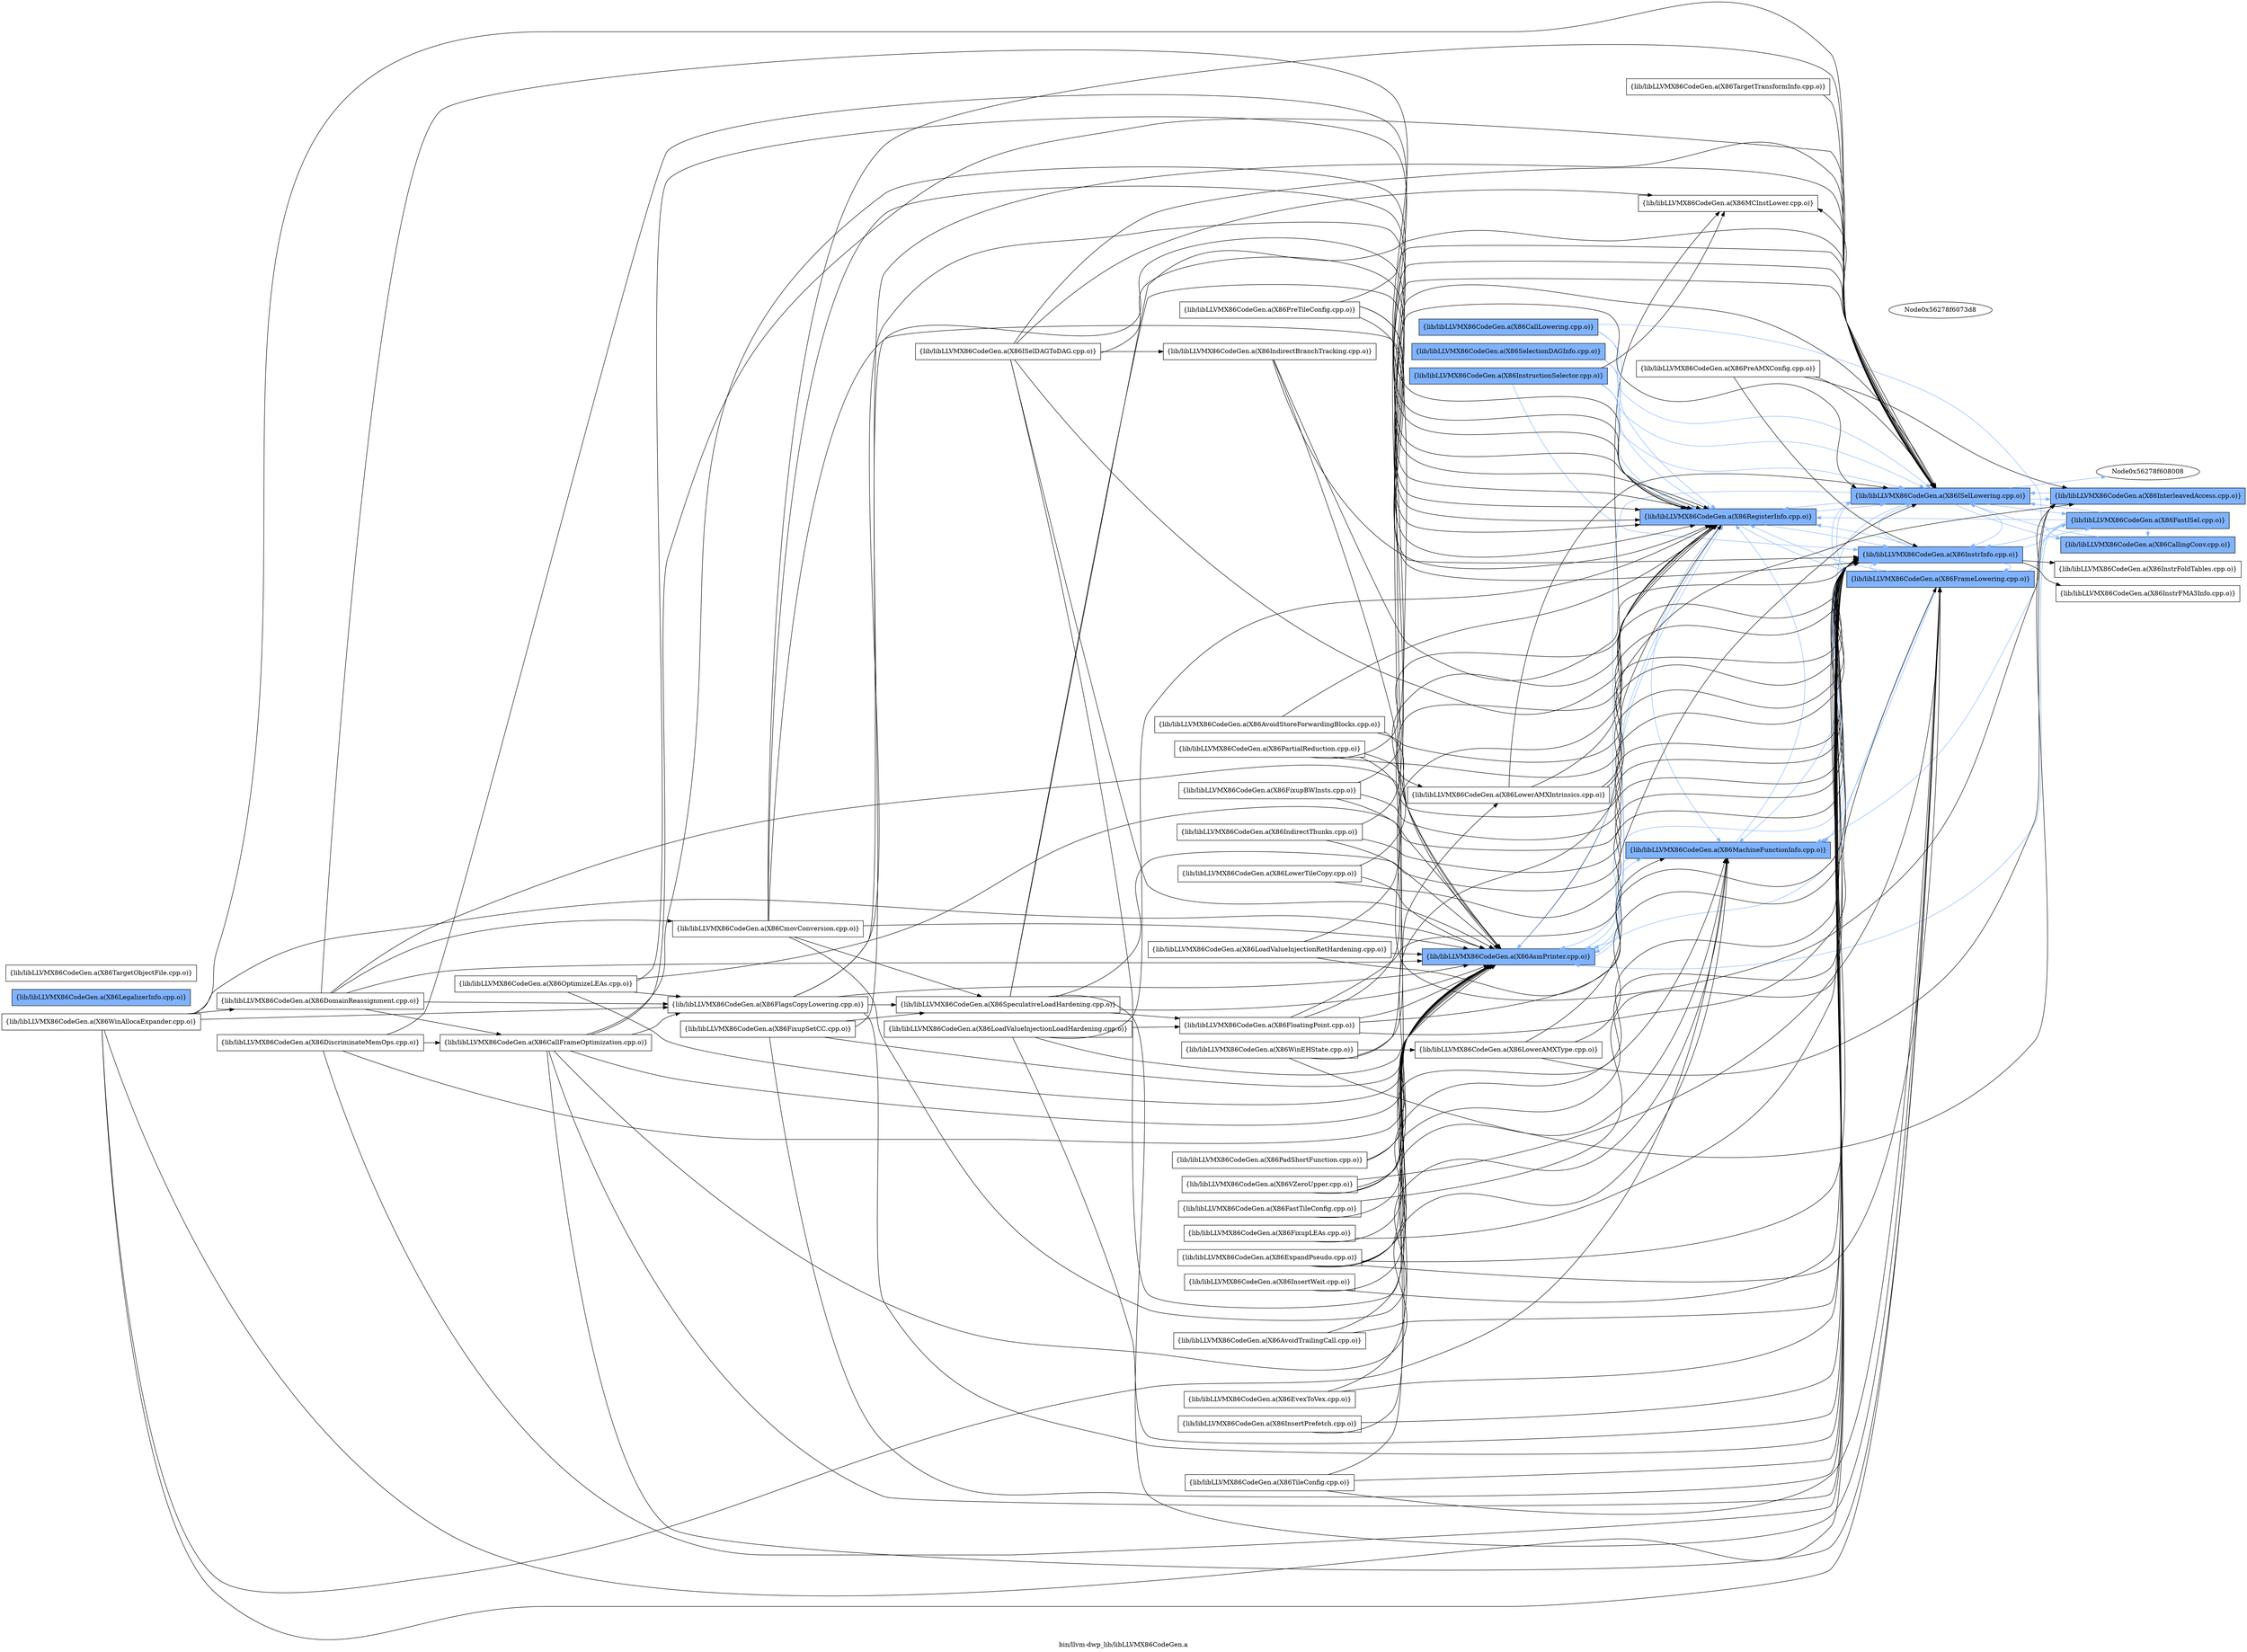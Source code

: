 digraph "bin/llvm-dwp_lib/libLLVMX86CodeGen.a" {
	label="bin/llvm-dwp_lib/libLLVMX86CodeGen.a";
	rankdir=LR;
	{ rank=same; Node0x56278f613c28;  }
	{ rank=same; Node0x56278f614da8; Node0x56278f6103e8; Node0x56278f610118;  }
	{ rank=same; Node0x56278f6073d8; Node0x56278f60b3e8; Node0x56278f609ea8; Node0x56278f60acb8;  }
	{ rank=same; Node0x56278f60bb68; Node0x56278f6093b8; Node0x56278f609688; Node0x56278f608008; Node0x56278f60a0d8; Node0x56278f6086e8;  }

	Node0x56278f613c28 [shape=record,shape=box,group=1,style=filled,fillcolor="0.600000 0.5 1",label="{lib/libLLVMX86CodeGen.a(X86AsmPrinter.cpp.o)}"];
	Node0x56278f613c28 -> Node0x56278f614da8;
	Node0x56278f613c28 -> Node0x56278f6103e8[color="0.600000 0.5 1"];
	Node0x56278f613c28 -> Node0x56278f610118[color="0.600000 0.5 1"];
	Node0x56278f614da8 [shape=record,shape=box,group=0,label="{lib/libLLVMX86CodeGen.a(X86MCInstLower.cpp.o)}"];
	Node0x56278f6103e8 [shape=record,shape=box,group=1,style=filled,fillcolor="0.600000 0.5 1",label="{lib/libLLVMX86CodeGen.a(X86MachineFunctionInfo.cpp.o)}"];
	Node0x56278f6103e8 -> Node0x56278f613c28[color="0.600000 0.5 1"];
	Node0x56278f6103e8 -> Node0x56278f610118[color="0.600000 0.5 1"];
	Node0x56278f610118 [shape=record,shape=box,group=1,style=filled,fillcolor="0.600000 0.5 1",label="{lib/libLLVMX86CodeGen.a(X86RegisterInfo.cpp.o)}"];
	Node0x56278f610118 -> Node0x56278f613c28[color="0.600000 0.5 1"];
	Node0x56278f610118 -> Node0x56278f6103e8[color="0.600000 0.5 1"];
	Node0x56278f610118 -> Node0x56278f60b3e8[color="0.600000 0.5 1"];
	Node0x56278f610118 -> Node0x56278f609ea8[color="0.600000 0.5 1"];
	Node0x56278f610118 -> Node0x56278f60acb8[color="0.600000 0.5 1"];
	Node0x56278f60b3e8 [shape=record,shape=box,group=1,style=filled,fillcolor="0.600000 0.5 1",label="{lib/libLLVMX86CodeGen.a(X86ISelLowering.cpp.o)}"];
	Node0x56278f60b3e8 -> Node0x56278f613c28[color="0.600000 0.5 1"];
	Node0x56278f60b3e8 -> Node0x56278f614da8;
	Node0x56278f60b3e8 -> Node0x56278f6103e8[color="0.600000 0.5 1"];
	Node0x56278f60b3e8 -> Node0x56278f610118[color="0.600000 0.5 1"];
	Node0x56278f60b3e8 -> Node0x56278f60bb68[color="0.600000 0.5 1"];
	Node0x56278f60b3e8 -> Node0x56278f609ea8[color="0.600000 0.5 1"];
	Node0x56278f60b3e8 -> Node0x56278f60acb8[color="0.600000 0.5 1"];
	Node0x56278f60b3e8 -> Node0x56278f6093b8[color="0.600000 0.5 1"];
	Node0x56278f60b3e8 -> Node0x56278f609688[color="0.600000 0.5 1"];
	Node0x56278f60b3e8 -> Node0x56278f608008[color="0.600000 0.5 1"];
	Node0x56278f609ea8 [shape=record,shape=box,group=1,style=filled,fillcolor="0.600000 0.5 1",label="{lib/libLLVMX86CodeGen.a(X86InstrInfo.cpp.o)}"];
	Node0x56278f609ea8 -> Node0x56278f613c28[color="0.600000 0.5 1"];
	Node0x56278f609ea8 -> Node0x56278f6103e8[color="0.600000 0.5 1"];
	Node0x56278f609ea8 -> Node0x56278f610118[color="0.600000 0.5 1"];
	Node0x56278f609ea8 -> Node0x56278f60b3e8[color="0.600000 0.5 1"];
	Node0x56278f609ea8 -> Node0x56278f60bb68[color="0.600000 0.5 1"];
	Node0x56278f609ea8 -> Node0x56278f60a0d8;
	Node0x56278f609ea8 -> Node0x56278f60acb8[color="0.600000 0.5 1"];
	Node0x56278f609ea8 -> Node0x56278f6086e8;
	Node0x56278f60acb8 [shape=record,shape=box,group=1,style=filled,fillcolor="0.600000 0.5 1",label="{lib/libLLVMX86CodeGen.a(X86FrameLowering.cpp.o)}"];
	Node0x56278f60acb8 -> Node0x56278f613c28[color="0.600000 0.5 1"];
	Node0x56278f60acb8 -> Node0x56278f6103e8[color="0.600000 0.5 1"];
	Node0x56278f60acb8 -> Node0x56278f610118[color="0.600000 0.5 1"];
	Node0x56278f60acb8 -> Node0x56278f60b3e8[color="0.600000 0.5 1"];
	Node0x56278f60acb8 -> Node0x56278f60bb68[color="0.600000 0.5 1"];
	Node0x56278f60acb8 -> Node0x56278f609ea8[color="0.600000 0.5 1"];
	Node0x56278f60bb68 [shape=record,shape=box,group=1,style=filled,fillcolor="0.600000 0.5 1",label="{lib/libLLVMX86CodeGen.a(X86FastISel.cpp.o)}"];
	Node0x56278f60bb68 -> Node0x56278f613c28[color="0.600000 0.5 1"];
	Node0x56278f60bb68 -> Node0x56278f6103e8[color="0.600000 0.5 1"];
	Node0x56278f60bb68 -> Node0x56278f610118[color="0.600000 0.5 1"];
	Node0x56278f60bb68 -> Node0x56278f60b3e8[color="0.600000 0.5 1"];
	Node0x56278f60bb68 -> Node0x56278f609ea8[color="0.600000 0.5 1"];
	Node0x56278f60bb68 -> Node0x56278f6093b8[color="0.600000 0.5 1"];
	Node0x56278f6093b8 [shape=record,shape=box,group=1,style=filled,fillcolor="0.600000 0.5 1",label="{lib/libLLVMX86CodeGen.a(X86CallingConv.cpp.o)}"];
	Node0x56278f6093b8 -> Node0x56278f60b3e8[color="0.600000 0.5 1"];
	Node0x56278f609688 [shape=record,shape=box,group=1,style=filled,fillcolor="0.600000 0.5 1",label="{lib/libLLVMX86CodeGen.a(X86InterleavedAccess.cpp.o)}"];
	Node0x56278f609688 -> Node0x56278f60b3e8[color="0.600000 0.5 1"];
	Node0x56278f60a0d8 [shape=record,shape=box,group=0,label="{lib/libLLVMX86CodeGen.a(X86InstrFoldTables.cpp.o)}"];
	Node0x56278f6086e8 [shape=record,shape=box,group=0,label="{lib/libLLVMX86CodeGen.a(X86InstrFMA3Info.cpp.o)}"];
	Node0x56278f608198 [shape=record,shape=box,group=1,style=filled,fillcolor="0.600000 0.5 1",label="{lib/libLLVMX86CodeGen.a(X86SelectionDAGInfo.cpp.o)}"];
	Node0x56278f608198 -> Node0x56278f610118[color="0.600000 0.5 1"];
	Node0x56278f608198 -> Node0x56278f60b3e8[color="0.600000 0.5 1"];
	Node0x56278f6095e8 [shape=record,shape=box,group=1,style=filled,fillcolor="0.600000 0.5 1",label="{lib/libLLVMX86CodeGen.a(X86CallLowering.cpp.o)}"];
	Node0x56278f6095e8 -> Node0x56278f610118[color="0.600000 0.5 1"];
	Node0x56278f6095e8 -> Node0x56278f60b3e8[color="0.600000 0.5 1"];
	Node0x56278f6095e8 -> Node0x56278f6093b8[color="0.600000 0.5 1"];
	Node0x56278f608968 [shape=record,shape=box,group=1,style=filled,fillcolor="0.600000 0.5 1",label="{lib/libLLVMX86CodeGen.a(X86LegalizerInfo.cpp.o)}"];
	Node0x56278f608558 [shape=record,shape=box,group=1,style=filled,fillcolor="0.600000 0.5 1",label="{lib/libLLVMX86CodeGen.a(X86InstructionSelector.cpp.o)}"];
	Node0x56278f608558 -> Node0x56278f614da8;
	Node0x56278f608558 -> Node0x56278f610118[color="0.600000 0.5 1"];
	Node0x56278f608558 -> Node0x56278f60b3e8[color="0.600000 0.5 1"];
	Node0x56278f608558 -> Node0x56278f609ea8[color="0.600000 0.5 1"];
	Node0x56278f612f08 [shape=record,shape=box,group=0,label="{lib/libLLVMX86CodeGen.a(X86ExpandPseudo.cpp.o)}"];
	Node0x56278f612f08 -> Node0x56278f613c28;
	Node0x56278f612f08 -> Node0x56278f6103e8;
	Node0x56278f612f08 -> Node0x56278f60b3e8;
	Node0x56278f612f08 -> Node0x56278f609ea8;
	Node0x56278f612f08 -> Node0x56278f60acb8;
	Node0x56278f613688 [shape=record,shape=box,group=0,label="{lib/libLLVMX86CodeGen.a(X86LowerTileCopy.cpp.o)}"];
	Node0x56278f613688 -> Node0x56278f613c28;
	Node0x56278f613688 -> Node0x56278f610118;
	Node0x56278f613688 -> Node0x56278f609ea8;
	Node0x56278f613318 [shape=record,shape=box,group=0,label="{lib/libLLVMX86CodeGen.a(X86FloatingPoint.cpp.o)}"];
	Node0x56278f613318 -> Node0x56278f613c28;
	Node0x56278f613318 -> Node0x56278f6103e8;
	Node0x56278f613318 -> Node0x56278f610118;
	Node0x56278f613318 -> Node0x56278f609ea8;
	Node0x56278f613318 -> Node0x56278f60acb8;
	Node0x56278f613b38 [shape=record,shape=box,group=0,label="{lib/libLLVMX86CodeGen.a(X86LoadValueInjectionLoadHardening.cpp.o)}"];
	Node0x56278f613b38 -> Node0x56278f613c28;
	Node0x56278f613b38 -> Node0x56278f610118;
	Node0x56278f613b38 -> Node0x56278f613318;
	Node0x56278f613b38 -> Node0x56278f609ea8;
	Node0x56278f614d58 [shape=record,shape=box,group=0,label="{lib/libLLVMX86CodeGen.a(X86FastTileConfig.cpp.o)}"];
	Node0x56278f614d58 -> Node0x56278f613c28;
	Node0x56278f614d58 -> Node0x56278f609ea8;
	Node0x56278f6156b8 [shape=record,shape=box,group=0,label="{lib/libLLVMX86CodeGen.a(X86TileConfig.cpp.o)}"];
	Node0x56278f6156b8 -> Node0x56278f613c28;
	Node0x56278f6156b8 -> Node0x56278f609ea8;
	Node0x56278f6156b8 -> Node0x56278f60acb8;
	Node0x56278f614ee8 [shape=record,shape=box,group=0,label="{lib/libLLVMX86CodeGen.a(X86SpeculativeLoadHardening.cpp.o)}"];
	Node0x56278f614ee8 -> Node0x56278f613c28;
	Node0x56278f614ee8 -> Node0x56278f610118;
	Node0x56278f614ee8 -> Node0x56278f613318;
	Node0x56278f614ee8 -> Node0x56278f60b3e8;
	Node0x56278f614ee8 -> Node0x56278f609ea8;
	Node0x56278f614ee8 -> Node0x56278f60acb8;
	Node0x56278f615b68 [shape=record,shape=box,group=0,label="{lib/libLLVMX86CodeGen.a(X86FlagsCopyLowering.cpp.o)}"];
	Node0x56278f615b68 -> Node0x56278f613c28;
	Node0x56278f615b68 -> Node0x56278f610118;
	Node0x56278f615b68 -> Node0x56278f614ee8;
	Node0x56278f615b68 -> Node0x56278f60b3e8;
	Node0x56278f615b68 -> Node0x56278f609ea8;
	Node0x56278f616ba8 [shape=record,shape=box,group=0,label="{lib/libLLVMX86CodeGen.a(X86FixupSetCC.cpp.o)}"];
	Node0x56278f616ba8 -> Node0x56278f613c28;
	Node0x56278f616ba8 -> Node0x56278f610118;
	Node0x56278f616ba8 -> Node0x56278f614ee8;
	Node0x56278f616ba8 -> Node0x56278f609ea8;
	Node0x56278f6163d8 [shape=record,shape=box,group=0,label="{lib/libLLVMX86CodeGen.a(X86OptimizeLEAs.cpp.o)}"];
	Node0x56278f6163d8 -> Node0x56278f613c28;
	Node0x56278f6163d8 -> Node0x56278f610118;
	Node0x56278f6163d8 -> Node0x56278f615b68;
	Node0x56278f6163d8 -> Node0x56278f609ea8;
	Node0x56278f6170f8 [shape=record,shape=box,group=0,label="{lib/libLLVMX86CodeGen.a(X86CallFrameOptimization.cpp.o)}"];
	Node0x56278f6170f8 -> Node0x56278f613c28;
	Node0x56278f6170f8 -> Node0x56278f6103e8;
	Node0x56278f6170f8 -> Node0x56278f610118;
	Node0x56278f6170f8 -> Node0x56278f615b68;
	Node0x56278f6170f8 -> Node0x56278f60b3e8;
	Node0x56278f6170f8 -> Node0x56278f609ea8;
	Node0x56278f6170f8 -> Node0x56278f60acb8;
	Node0x56278f60f588 [shape=record,shape=box,group=0,label="{lib/libLLVMX86CodeGen.a(X86IndirectThunks.cpp.o)}"];
	Node0x56278f60f588 -> Node0x56278f613c28;
	Node0x56278f60f588 -> Node0x56278f60b3e8;
	Node0x56278f60f588 -> Node0x56278f609ea8;
	Node0x56278f60ee58 [shape=record,shape=box,group=0,label="{lib/libLLVMX86CodeGen.a(X86LoadValueInjectionRetHardening.cpp.o)}"];
	Node0x56278f60ee58 -> Node0x56278f613c28;
	Node0x56278f60ee58 -> Node0x56278f610118;
	Node0x56278f60ee58 -> Node0x56278f609ea8;
	Node0x56278f60ef98 [shape=record,shape=box,group=0,label="{lib/libLLVMX86CodeGen.a(X86AvoidTrailingCall.cpp.o)}"];
	Node0x56278f60ef98 -> Node0x56278f613c28;
	Node0x56278f60ef98 -> Node0x56278f609ea8;
	Node0x56278f60c1f8 [shape=record,shape=box,group=0,label="{lib/libLLVMX86CodeGen.a(X86AvoidStoreForwardingBlocks.cpp.o)}"];
	Node0x56278f60c1f8 -> Node0x56278f613c28;
	Node0x56278f60c1f8 -> Node0x56278f610118;
	Node0x56278f60c1f8 -> Node0x56278f609ea8;
	Node0x56278f60ae98 [shape=record,shape=box,group=0,label="{lib/libLLVMX86CodeGen.a(X86PreTileConfig.cpp.o)}"];
	Node0x56278f60ae98 -> Node0x56278f613c28;
	Node0x56278f60ae98 -> Node0x56278f610118;
	Node0x56278f60ae98 -> Node0x56278f60b3e8;
	Node0x56278f60ae98 -> Node0x56278f609ea8;
	Node0x56278f60f8f8 [shape=record,shape=box,group=0,label="{lib/libLLVMX86CodeGen.a(X86CmovConversion.cpp.o)}"];
	Node0x56278f60f8f8 -> Node0x56278f613c28;
	Node0x56278f60f8f8 -> Node0x56278f6103e8;
	Node0x56278f60f8f8 -> Node0x56278f610118;
	Node0x56278f60f8f8 -> Node0x56278f614ee8;
	Node0x56278f60f8f8 -> Node0x56278f60b3e8;
	Node0x56278f60f8f8 -> Node0x56278f609ea8;
	Node0x56278f60fb28 [shape=record,shape=box,group=0,label="{lib/libLLVMX86CodeGen.a(X86ISelDAGToDAG.cpp.o)}"];
	Node0x56278f60fb28 -> Node0x56278f613c28;
	Node0x56278f60fb28 -> Node0x56278f614da8;
	Node0x56278f60fb28 -> Node0x56278f6103e8;
	Node0x56278f60fb28 -> Node0x56278f610118;
	Node0x56278f60fb28 -> Node0x56278f60b3e8;
	Node0x56278f60fb28 -> Node0x56278f609ea8;
	Node0x56278f60fb28 -> Node0x56278f60f3a8;
	Node0x56278f60f3a8 [shape=record,shape=box,group=0,label="{lib/libLLVMX86CodeGen.a(X86IndirectBranchTracking.cpp.o)}"];
	Node0x56278f60f3a8 -> Node0x56278f613c28;
	Node0x56278f60f3a8 -> Node0x56278f610118;
	Node0x56278f60f3a8 -> Node0x56278f609ea8;
	Node0x56278f60e368 [shape=record,shape=box,group=0,label="{lib/libLLVMX86CodeGen.a(X86EvexToVex.cpp.o)}"];
	Node0x56278f60e368 -> Node0x56278f613c28;
	Node0x56278f60e368 -> Node0x56278f609ea8;
	Node0x56278f60e598 [shape=record,shape=box,group=0,label="{lib/libLLVMX86CodeGen.a(X86DiscriminateMemOps.cpp.o)}"];
	Node0x56278f60e598 -> Node0x56278f613c28;
	Node0x56278f60e598 -> Node0x56278f610118;
	Node0x56278f60e598 -> Node0x56278f6170f8;
	Node0x56278f60e598 -> Node0x56278f609ea8;
	Node0x56278f60deb8 [shape=record,shape=box,group=0,label="{lib/libLLVMX86CodeGen.a(X86InsertPrefetch.cpp.o)}"];
	Node0x56278f60deb8 -> Node0x56278f613c28;
	Node0x56278f60deb8 -> Node0x56278f609ea8;
	Node0x56278f612558 [shape=record,shape=box,group=0,label="{lib/libLLVMX86CodeGen.a(X86FixupBWInsts.cpp.o)}"];
	Node0x56278f612558 -> Node0x56278f613c28;
	Node0x56278f612558 -> Node0x56278f610118;
	Node0x56278f612558 -> Node0x56278f609ea8;
	Node0x56278f611838 [shape=record,shape=box,group=0,label="{lib/libLLVMX86CodeGen.a(X86PadShortFunction.cpp.o)}"];
	Node0x56278f611838 -> Node0x56278f613c28;
	Node0x56278f611838 -> Node0x56278f609ea8;
	Node0x56278f611608 [shape=record,shape=box,group=0,label="{lib/libLLVMX86CodeGen.a(X86FixupLEAs.cpp.o)}"];
	Node0x56278f611608 -> Node0x56278f613c28;
	Node0x56278f611608 -> Node0x56278f609ea8;
	Node0x56278f6198f8 [shape=record,shape=box,group=0,label="{lib/libLLVMX86CodeGen.a(X86LowerAMXIntrinsics.cpp.o)}"];
	Node0x56278f6198f8 -> Node0x56278f610118;
	Node0x56278f6198f8 -> Node0x56278f60b3e8;
	Node0x56278f6198f8 -> Node0x56278f609ea8;
	Node0x56278f6198f8 -> Node0x56278f609688;
	Node0x56278f618c28 [shape=record,shape=box,group=0,label="{lib/libLLVMX86CodeGen.a(X86LowerAMXType.cpp.o)}"];
	Node0x56278f618c28 -> Node0x56278f60b3e8;
	Node0x56278f618c28 -> Node0x56278f609ea8;
	Node0x56278f618c28 -> Node0x56278f609688;
	Node0x56278f618868 [shape=record,shape=box,group=0,label="{lib/libLLVMX86CodeGen.a(X86PreAMXConfig.cpp.o)}"];
	Node0x56278f618868 -> Node0x56278f60b3e8;
	Node0x56278f618868 -> Node0x56278f609ea8;
	Node0x56278f618868 -> Node0x56278f609688;
	Node0x56278f617be8 [shape=record,shape=box,group=0,label="{lib/libLLVMX86CodeGen.a(X86DomainReassignment.cpp.o)}"];
	Node0x56278f617be8 -> Node0x56278f613c28;
	Node0x56278f617be8 -> Node0x56278f610118;
	Node0x56278f617be8 -> Node0x56278f615b68;
	Node0x56278f617be8 -> Node0x56278f6170f8;
	Node0x56278f617be8 -> Node0x56278f609ea8;
	Node0x56278f617be8 -> Node0x56278f60f8f8;
	Node0x56278f6179b8 [shape=record,shape=box,group=0,label="{lib/libLLVMX86CodeGen.a(X86PartialReduction.cpp.o)}"];
	Node0x56278f6179b8 -> Node0x56278f60b3e8;
	Node0x56278f6179b8 -> Node0x56278f609ea8;
	Node0x56278f6179b8 -> Node0x56278f609688;
	Node0x56278f6179b8 -> Node0x56278f6198f8;
	Node0x56278f616dd8 [shape=record,shape=box,group=0,label="{lib/libLLVMX86CodeGen.a(X86TargetObjectFile.cpp.o)}"];
	Node0x56278f616928 [shape=record,shape=box,group=0,label="{lib/libLLVMX86CodeGen.a(X86TargetTransformInfo.cpp.o)}"];
	Node0x56278f616928 -> Node0x56278f60b3e8;
	Node0x56278f616608 [shape=record,shape=box,group=0,label="{lib/libLLVMX86CodeGen.a(X86VZeroUpper.cpp.o)}"];
	Node0x56278f616608 -> Node0x56278f613c28;
	Node0x56278f616608 -> Node0x56278f610118;
	Node0x56278f616608 -> Node0x56278f609ea8;
	Node0x56278f616608 -> Node0x56278f60acb8;
	Node0x56278f615988 [shape=record,shape=box,group=0,label="{lib/libLLVMX86CodeGen.a(X86WinAllocaExpander.cpp.o)}"];
	Node0x56278f615988 -> Node0x56278f613c28;
	Node0x56278f615988 -> Node0x56278f6103e8;
	Node0x56278f615988 -> Node0x56278f615b68;
	Node0x56278f615988 -> Node0x56278f60b3e8;
	Node0x56278f615988 -> Node0x56278f609ea8;
	Node0x56278f615988 -> Node0x56278f60acb8;
	Node0x56278f615988 -> Node0x56278f617be8;
	Node0x56278f615708 [shape=record,shape=box,group=0,label="{lib/libLLVMX86CodeGen.a(X86WinEHState.cpp.o)}"];
	Node0x56278f615708 -> Node0x56278f60b3e8;
	Node0x56278f615708 -> Node0x56278f609688;
	Node0x56278f615708 -> Node0x56278f6198f8;
	Node0x56278f615708 -> Node0x56278f618c28;
	Node0x56278f614d08 [shape=record,shape=box,group=0,label="{lib/libLLVMX86CodeGen.a(X86InsertWait.cpp.o)}"];
	Node0x56278f614d08 -> Node0x56278f613c28;
	Node0x56278f614d08 -> Node0x56278f609ea8;
}
